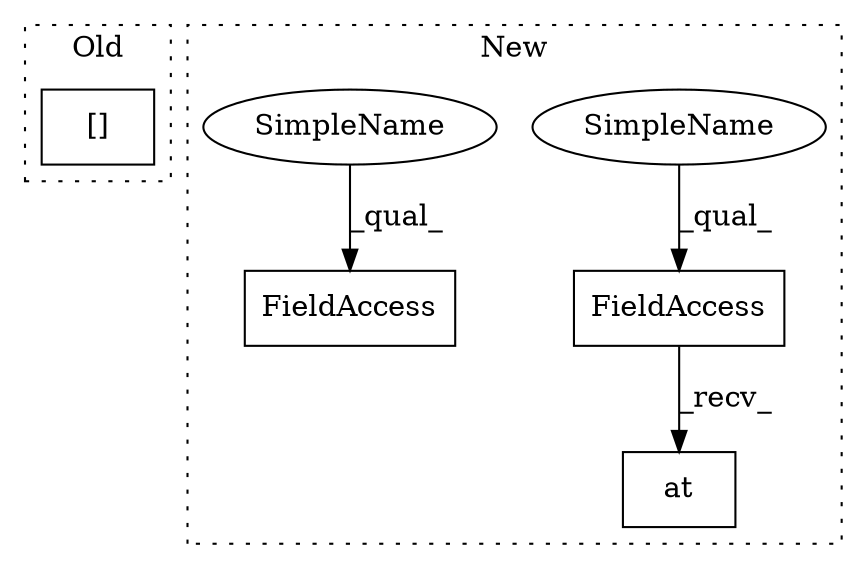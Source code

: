 digraph G {
subgraph cluster0 {
1 [label="[]" a="2" s="1602,1623" l="20,1" shape="box"];
label = "Old";
style="dotted";
}
subgraph cluster1 {
2 [label="at" a="32" s="3810,3894" l="3,1" shape="box"];
3 [label="FieldAccess" a="22" s="3800" l="9" shape="box"];
4 [label="FieldAccess" a="22" s="3780" l="13" shape="box"];
5 [label="SimpleName" a="42" s="3800" l="5" shape="ellipse"];
6 [label="SimpleName" a="42" s="3780" l="5" shape="ellipse"];
label = "New";
style="dotted";
}
3 -> 2 [label="_recv_"];
5 -> 3 [label="_qual_"];
6 -> 4 [label="_qual_"];
}